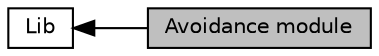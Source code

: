 digraph "Avoidance module"
{
  bgcolor="transparent";
  edge [fontname="Helvetica",fontsize="10",labelfontname="Helvetica",labelfontsize="10"];
  node [fontname="Helvetica",fontsize="10",shape=box];
  rankdir=LR;
  Node2 [label="Lib",height=0.2,width=0.4,color="black",URL="$group__lib.html",tooltip=" "];
  Node1 [label="Avoidance module",height=0.2,width=0.4,color="black", fillcolor="grey75", style="filled", fontcolor="black",tooltip="Avoidance module."];
  Node2->Node1 [shape=plaintext, dir="back", style="solid"];
}
